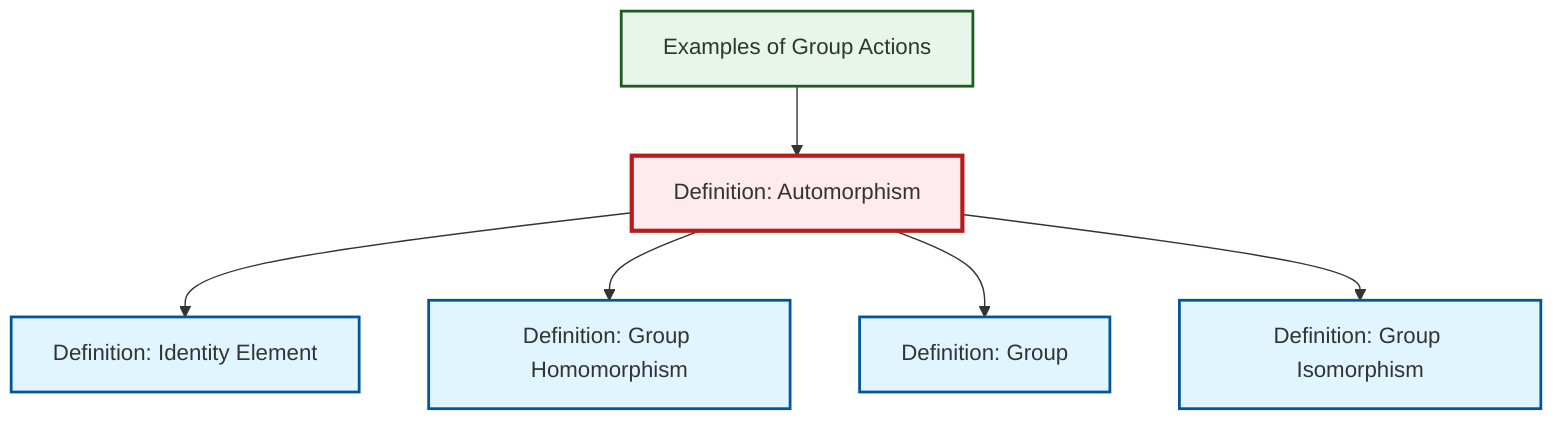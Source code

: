 graph TD
    classDef definition fill:#e1f5fe,stroke:#01579b,stroke-width:2px
    classDef theorem fill:#f3e5f5,stroke:#4a148c,stroke-width:2px
    classDef axiom fill:#fff3e0,stroke:#e65100,stroke-width:2px
    classDef example fill:#e8f5e9,stroke:#1b5e20,stroke-width:2px
    classDef current fill:#ffebee,stroke:#b71c1c,stroke-width:3px
    def-identity-element["Definition: Identity Element"]:::definition
    def-homomorphism["Definition: Group Homomorphism"]:::definition
    ex-group-action-examples["Examples of Group Actions"]:::example
    def-automorphism["Definition: Automorphism"]:::definition
    def-isomorphism["Definition: Group Isomorphism"]:::definition
    def-group["Definition: Group"]:::definition
    def-automorphism --> def-identity-element
    def-automorphism --> def-homomorphism
    def-automorphism --> def-group
    def-automorphism --> def-isomorphism
    ex-group-action-examples --> def-automorphism
    class def-automorphism current